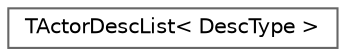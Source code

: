 digraph "Graphical Class Hierarchy"
{
 // INTERACTIVE_SVG=YES
 // LATEX_PDF_SIZE
  bgcolor="transparent";
  edge [fontname=Helvetica,fontsize=10,labelfontname=Helvetica,labelfontsize=10];
  node [fontname=Helvetica,fontsize=10,shape=box,height=0.2,width=0.4];
  rankdir="LR";
  Node0 [id="Node000000",label="TActorDescList\< DescType \>",height=0.2,width=0.4,color="grey40", fillcolor="white", style="filled",URL="$d0/d9f/classTActorDescList.html",tooltip=" "];
}
